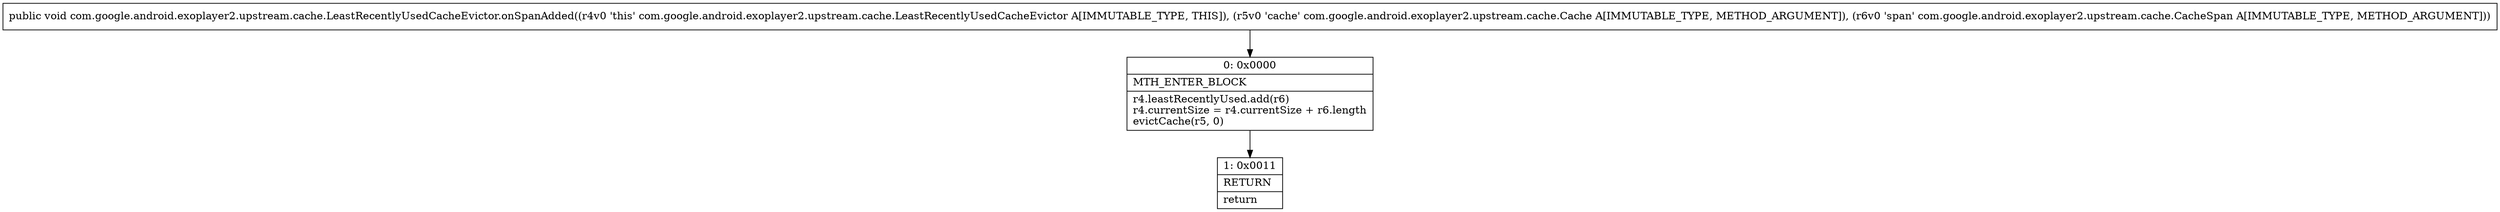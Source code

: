 digraph "CFG forcom.google.android.exoplayer2.upstream.cache.LeastRecentlyUsedCacheEvictor.onSpanAdded(Lcom\/google\/android\/exoplayer2\/upstream\/cache\/Cache;Lcom\/google\/android\/exoplayer2\/upstream\/cache\/CacheSpan;)V" {
Node_0 [shape=record,label="{0\:\ 0x0000|MTH_ENTER_BLOCK\l|r4.leastRecentlyUsed.add(r6)\lr4.currentSize = r4.currentSize + r6.length\levictCache(r5, 0)\l}"];
Node_1 [shape=record,label="{1\:\ 0x0011|RETURN\l|return\l}"];
MethodNode[shape=record,label="{public void com.google.android.exoplayer2.upstream.cache.LeastRecentlyUsedCacheEvictor.onSpanAdded((r4v0 'this' com.google.android.exoplayer2.upstream.cache.LeastRecentlyUsedCacheEvictor A[IMMUTABLE_TYPE, THIS]), (r5v0 'cache' com.google.android.exoplayer2.upstream.cache.Cache A[IMMUTABLE_TYPE, METHOD_ARGUMENT]), (r6v0 'span' com.google.android.exoplayer2.upstream.cache.CacheSpan A[IMMUTABLE_TYPE, METHOD_ARGUMENT])) }"];
MethodNode -> Node_0;
Node_0 -> Node_1;
}

